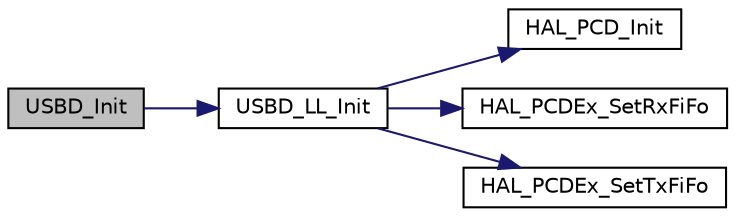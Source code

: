 digraph "USBD_Init"
{
  edge [fontname="Helvetica",fontsize="10",labelfontname="Helvetica",labelfontsize="10"];
  node [fontname="Helvetica",fontsize="10",shape=record];
  rankdir="LR";
  Node8 [label="USBD_Init",height=0.2,width=0.4,color="black", fillcolor="grey75", style="filled", fontcolor="black"];
  Node8 -> Node9 [color="midnightblue",fontsize="10",style="solid",fontname="Helvetica"];
  Node9 [label="USBD_LL_Init",height=0.2,width=0.4,color="black", fillcolor="white", style="filled",URL="$group___u_s_b_d___c_o_r_e___exported___functions_prototype.html#ga24b61e95db7e4c7ad30a835e8d905943",tooltip="Initializes the Low Level portion of the Device driver. "];
  Node9 -> Node10 [color="midnightblue",fontsize="10",style="solid",fontname="Helvetica"];
  Node10 [label="HAL_PCD_Init",height=0.2,width=0.4,color="black", fillcolor="white", style="filled",URL="$group___p_c_d___exported___functions___group1.html#gae9ae02615c7a4badf2357e392ec66cd9"];
  Node9 -> Node11 [color="midnightblue",fontsize="10",style="solid",fontname="Helvetica"];
  Node11 [label="HAL_PCDEx_SetRxFiFo",height=0.2,width=0.4,color="black", fillcolor="white", style="filled",URL="$group___p_c_d_ex___exported___functions___group1.html#ga6c185a9e906e0904669bc95af5488fdc"];
  Node9 -> Node12 [color="midnightblue",fontsize="10",style="solid",fontname="Helvetica"];
  Node12 [label="HAL_PCDEx_SetTxFiFo",height=0.2,width=0.4,color="black", fillcolor="white", style="filled",URL="$group___p_c_d_ex___exported___functions___group1.html#gae2a80a7ebfa0a6357afab69b4a9baa39"];
}
